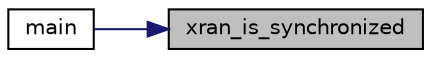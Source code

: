 digraph "xran_is_synchronized"
{
 // LATEX_PDF_SIZE
  edge [fontname="Helvetica",fontsize="10",labelfontname="Helvetica",labelfontsize="10"];
  node [fontname="Helvetica",fontsize="10",shape=record];
  rankdir="RL";
  Node1 [label="xran_is_synchronized",height=0.2,width=0.4,color="black", fillcolor="grey75", style="filled", fontcolor="black",tooltip="Function checks if machine is synchronized using PTP for Linux software."];
  Node1 -> Node2 [dir="back",color="midnightblue",fontsize="10",style="solid",fontname="Helvetica"];
  Node2 [label="main",height=0.2,width=0.4,color="black", fillcolor="white", style="filled",URL="$sample-app_8c.html#a0ddf1224851353fc92bfbff6f499fa97",tooltip=" "];
}
